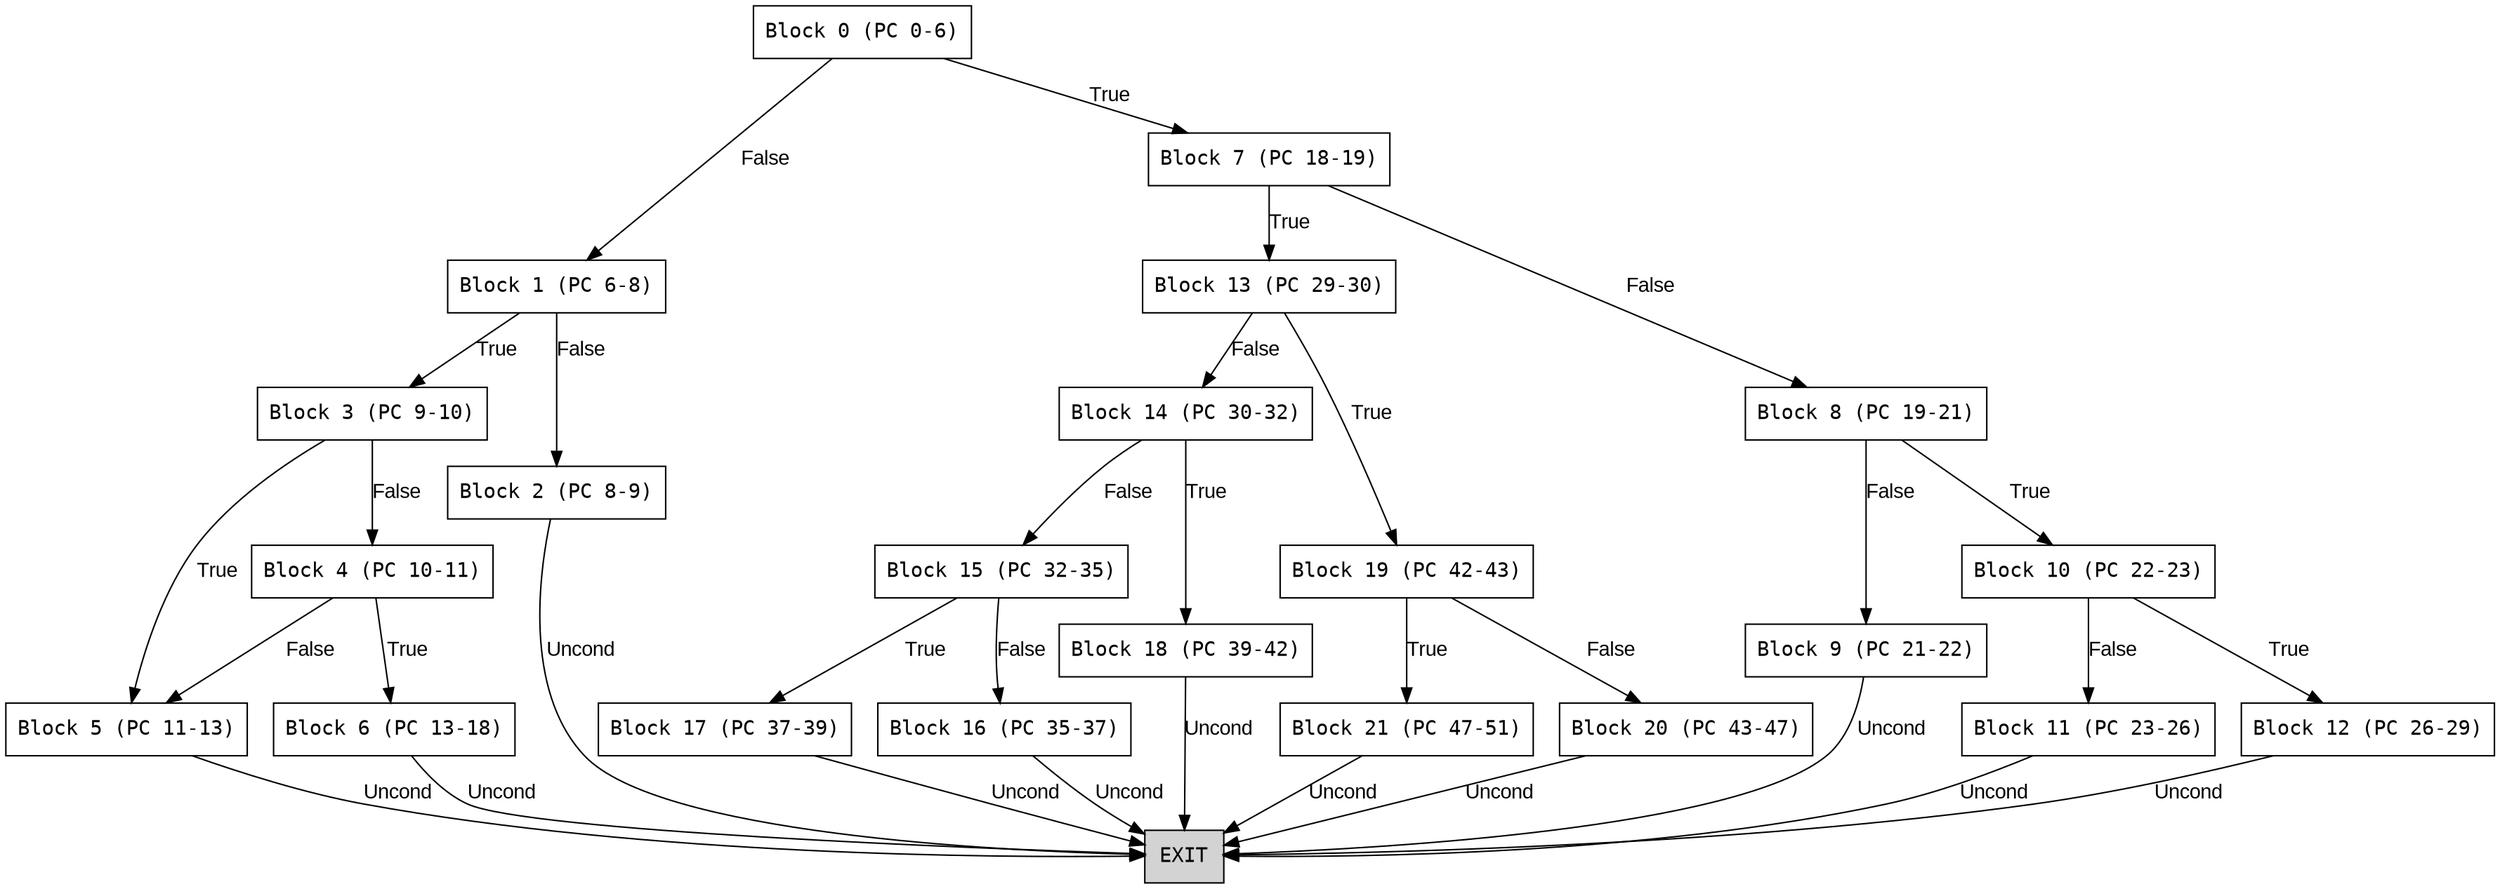 digraph {
  rankdir=TB;
  node [shape=box, fontname="monospace"];
  edge [fontname="Arial"];

  0 [label="Block 0 (PC 0-6)"]
  1 [label="Block 1 (PC 6-8)"]
  2 [label="Block 2 (PC 8-9)"]
  3 [label="Block 3 (PC 9-10)"]
  4 [label="Block 4 (PC 10-11)"]
  5 [label="Block 5 (PC 11-13)"]
  6 [label="Block 6 (PC 13-18)"]
  7 [label="Block 7 (PC 18-19)"]
  8 [label="Block 8 (PC 19-21)"]
  9 [label="Block 9 (PC 21-22)"]
  10 [label="Block 10 (PC 22-23)"]
  11 [label="Block 11 (PC 23-26)"]
  12 [label="Block 12 (PC 26-29)"]
  13 [label="Block 13 (PC 29-30)"]
  14 [label="Block 14 (PC 30-32)"]
  15 [label="Block 15 (PC 32-35)"]
  16 [label="Block 16 (PC 35-37)"]
  17 [label="Block 17 (PC 37-39)"]
  18 [label="Block 18 (PC 39-42)"]
  19 [label="Block 19 (PC 42-43)"]
  20 [label="Block 20 (PC 43-47)"]
  21 [label="Block 21 (PC 47-51)"]
  22 [label="EXIT", style=filled, fillcolor=lightgray]

  0 -> 7 [label="True"]
  0 -> 1 [label="False"]
  1 -> 3 [label="True"]
  1 -> 2 [label="False"]
  2 -> 22 [label="Uncond"]
  3 -> 5 [label="True"]
  3 -> 4 [label="False"]
  4 -> 6 [label="True"]
  4 -> 5 [label="False"]
  5 -> 22 [label="Uncond"]
  6 -> 22 [label="Uncond"]
  7 -> 13 [label="True"]
  7 -> 8 [label="False"]
  8 -> 10 [label="True"]
  8 -> 9 [label="False"]
  9 -> 22 [label="Uncond"]
  10 -> 12 [label="True"]
  10 -> 11 [label="False"]
  11 -> 22 [label="Uncond"]
  12 -> 22 [label="Uncond"]
  13 -> 19 [label="True"]
  13 -> 14 [label="False"]
  14 -> 18 [label="True"]
  14 -> 15 [label="False"]
  15 -> 17 [label="True"]
  15 -> 16 [label="False"]
  16 -> 22 [label="Uncond"]
  17 -> 22 [label="Uncond"]
  18 -> 22 [label="Uncond"]
  19 -> 21 [label="True"]
  19 -> 20 [label="False"]
  20 -> 22 [label="Uncond"]
  21 -> 22 [label="Uncond"]
}
